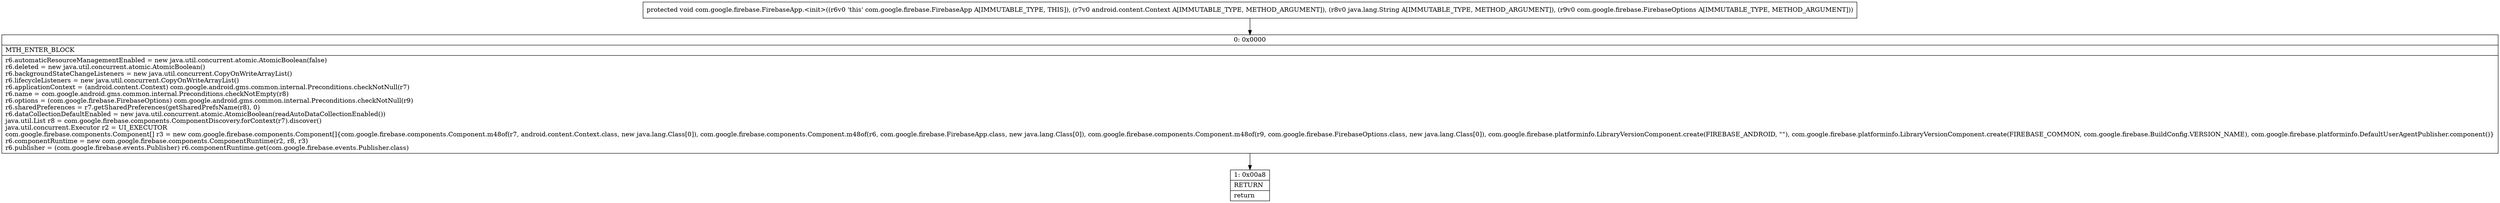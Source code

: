 digraph "CFG forcom.google.firebase.FirebaseApp.\<init\>(Landroid\/content\/Context;Ljava\/lang\/String;Lcom\/google\/firebase\/FirebaseOptions;)V" {
Node_0 [shape=record,label="{0\:\ 0x0000|MTH_ENTER_BLOCK\l|r6.automaticResourceManagementEnabled = new java.util.concurrent.atomic.AtomicBoolean(false)\lr6.deleted = new java.util.concurrent.atomic.AtomicBoolean()\lr6.backgroundStateChangeListeners = new java.util.concurrent.CopyOnWriteArrayList()\lr6.lifecycleListeners = new java.util.concurrent.CopyOnWriteArrayList()\lr6.applicationContext = (android.content.Context) com.google.android.gms.common.internal.Preconditions.checkNotNull(r7)\lr6.name = com.google.android.gms.common.internal.Preconditions.checkNotEmpty(r8)\lr6.options = (com.google.firebase.FirebaseOptions) com.google.android.gms.common.internal.Preconditions.checkNotNull(r9)\lr6.sharedPreferences = r7.getSharedPreferences(getSharedPrefsName(r8), 0)\lr6.dataCollectionDefaultEnabled = new java.util.concurrent.atomic.AtomicBoolean(readAutoDataCollectionEnabled())\ljava.util.List r8 = com.google.firebase.components.ComponentDiscovery.forContext(r7).discover()\ljava.util.concurrent.Executor r2 = UI_EXECUTOR\lcom.google.firebase.components.Component[] r3 = new com.google.firebase.components.Component[]\{com.google.firebase.components.Component.m48of(r7, android.content.Context.class, new java.lang.Class[0]), com.google.firebase.components.Component.m48of(r6, com.google.firebase.FirebaseApp.class, new java.lang.Class[0]), com.google.firebase.components.Component.m48of(r9, com.google.firebase.FirebaseOptions.class, new java.lang.Class[0]), com.google.firebase.platforminfo.LibraryVersionComponent.create(FIREBASE_ANDROID, \"\"), com.google.firebase.platforminfo.LibraryVersionComponent.create(FIREBASE_COMMON, com.google.firebase.BuildConfig.VERSION_NAME), com.google.firebase.platforminfo.DefaultUserAgentPublisher.component()\}\lr6.componentRuntime = new com.google.firebase.components.ComponentRuntime(r2, r8, r3)\lr6.publisher = (com.google.firebase.events.Publisher) r6.componentRuntime.get(com.google.firebase.events.Publisher.class)\l}"];
Node_1 [shape=record,label="{1\:\ 0x00a8|RETURN\l|return\l}"];
MethodNode[shape=record,label="{protected void com.google.firebase.FirebaseApp.\<init\>((r6v0 'this' com.google.firebase.FirebaseApp A[IMMUTABLE_TYPE, THIS]), (r7v0 android.content.Context A[IMMUTABLE_TYPE, METHOD_ARGUMENT]), (r8v0 java.lang.String A[IMMUTABLE_TYPE, METHOD_ARGUMENT]), (r9v0 com.google.firebase.FirebaseOptions A[IMMUTABLE_TYPE, METHOD_ARGUMENT])) }"];
MethodNode -> Node_0;
Node_0 -> Node_1;
}

